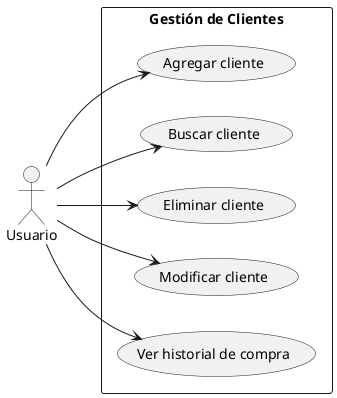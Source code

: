 @startuml
left to right direction

actor Usuario

rectangle "Gestión de Clientes" {
  (Agregar cliente)
  (Buscar cliente)
  (Eliminar cliente)
  (Modificar cliente)
  (Ver historial de compra)
}

Usuario --> (Agregar cliente)
Usuario --> (Buscar cliente)
Usuario --> (Eliminar cliente)
Usuario --> (Modificar cliente)
Usuario --> (Ver historial de compra)
@enduml
